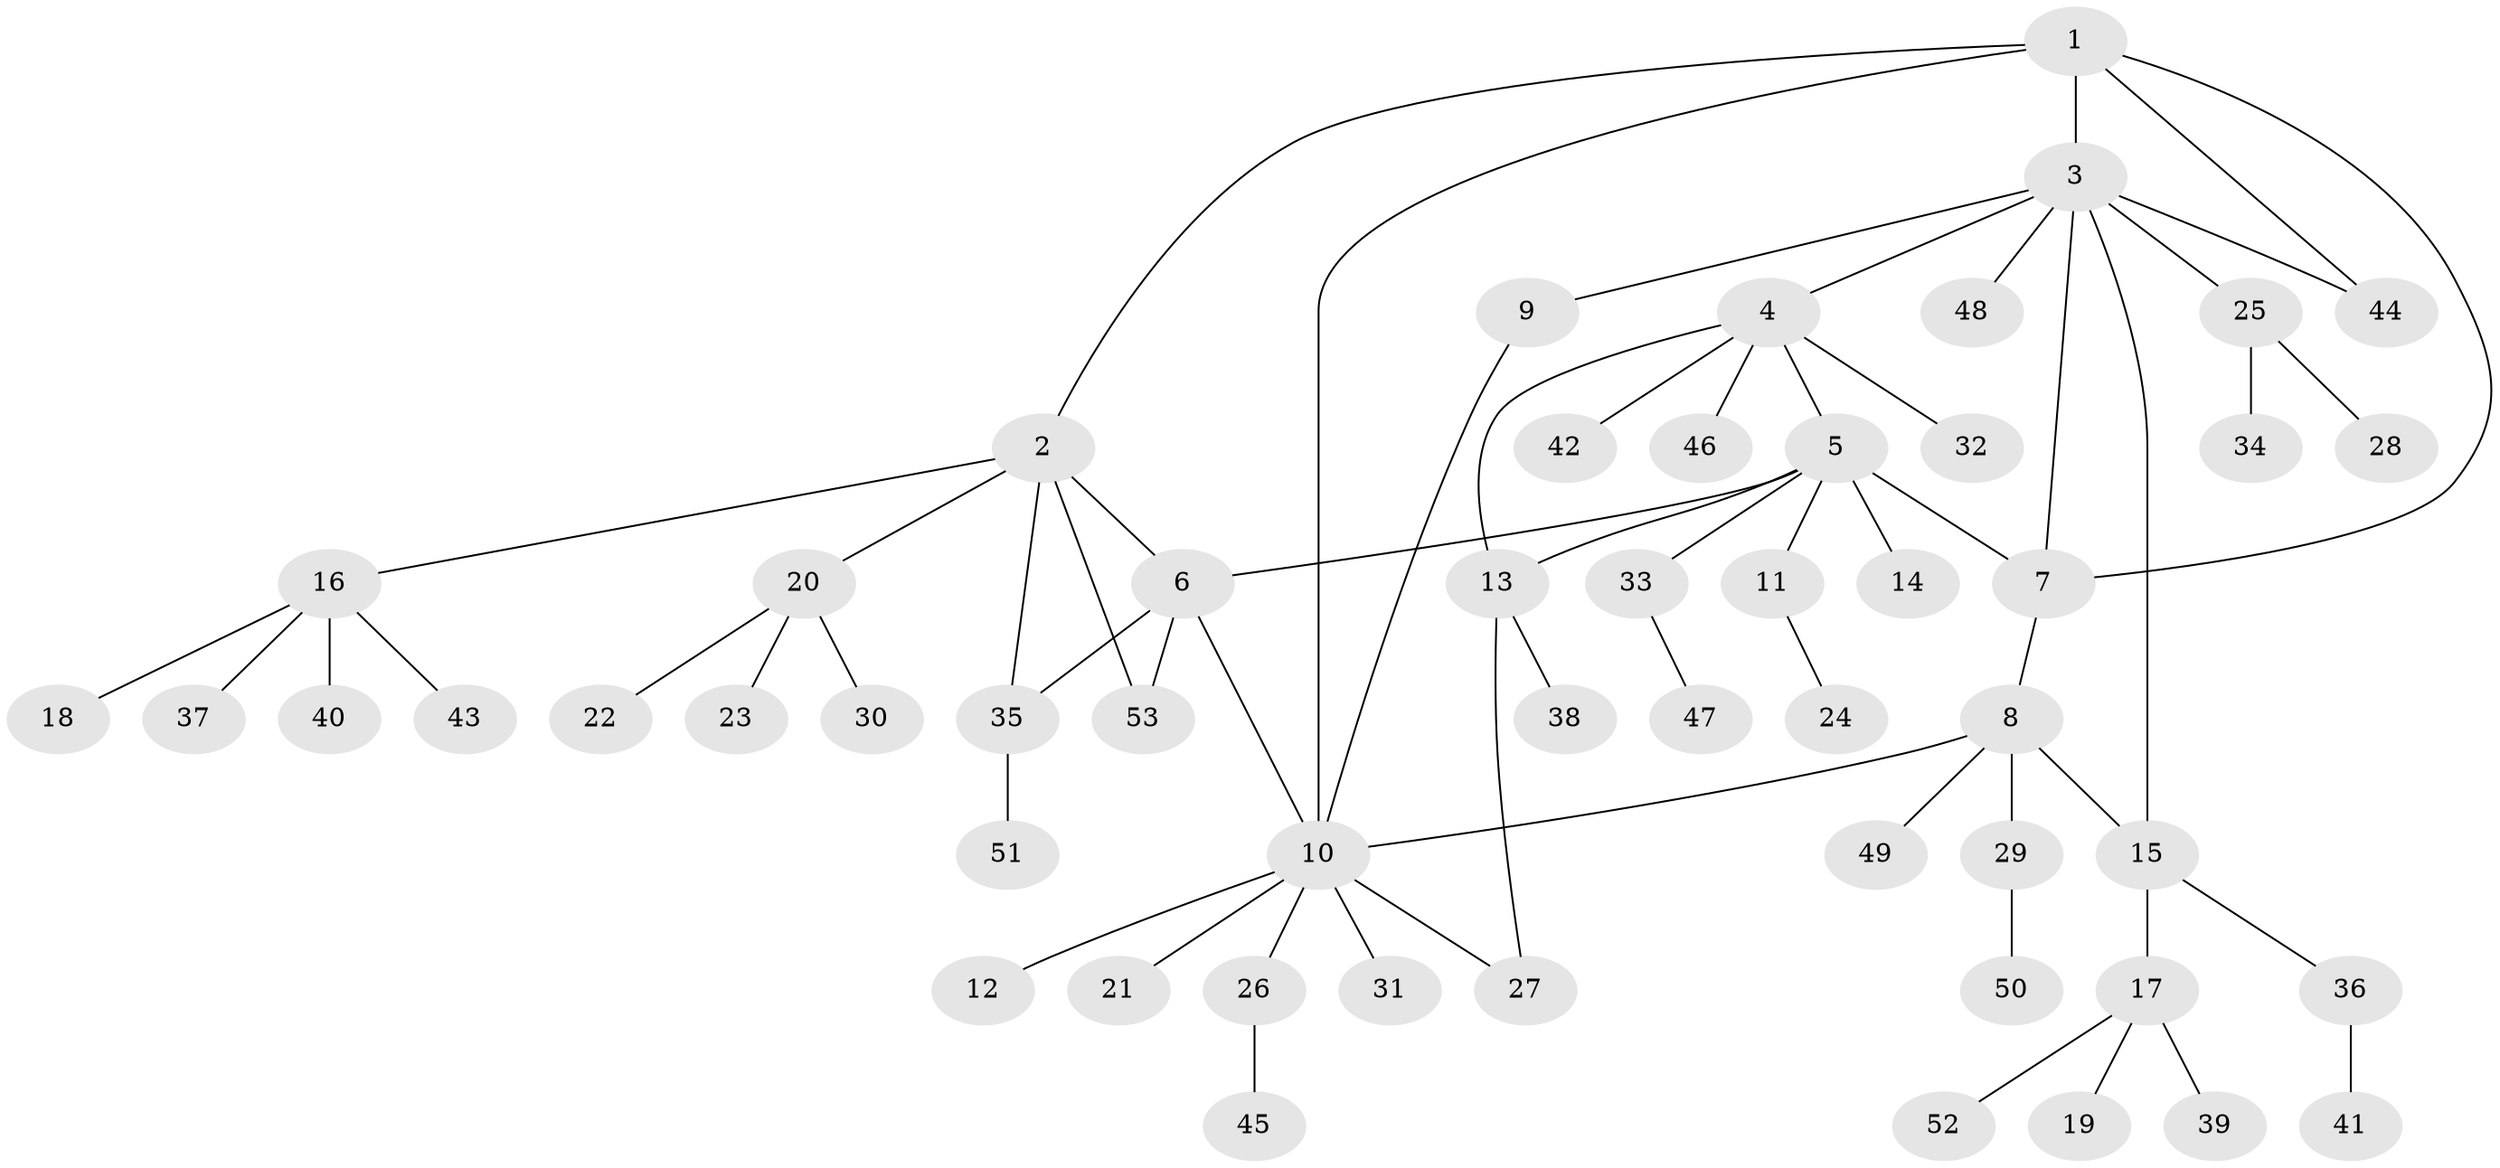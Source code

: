 // Generated by graph-tools (version 1.1) at 2025/02/03/09/25 03:02:49]
// undirected, 53 vertices, 64 edges
graph export_dot {
graph [start="1"]
  node [color=gray90,style=filled];
  1;
  2;
  3;
  4;
  5;
  6;
  7;
  8;
  9;
  10;
  11;
  12;
  13;
  14;
  15;
  16;
  17;
  18;
  19;
  20;
  21;
  22;
  23;
  24;
  25;
  26;
  27;
  28;
  29;
  30;
  31;
  32;
  33;
  34;
  35;
  36;
  37;
  38;
  39;
  40;
  41;
  42;
  43;
  44;
  45;
  46;
  47;
  48;
  49;
  50;
  51;
  52;
  53;
  1 -- 2;
  1 -- 3;
  1 -- 7;
  1 -- 10;
  1 -- 44;
  2 -- 6;
  2 -- 16;
  2 -- 20;
  2 -- 35;
  2 -- 53;
  3 -- 4;
  3 -- 7;
  3 -- 9;
  3 -- 15;
  3 -- 25;
  3 -- 44;
  3 -- 48;
  4 -- 5;
  4 -- 13;
  4 -- 32;
  4 -- 42;
  4 -- 46;
  5 -- 6;
  5 -- 7;
  5 -- 11;
  5 -- 13;
  5 -- 14;
  5 -- 33;
  6 -- 10;
  6 -- 35;
  6 -- 53;
  7 -- 8;
  8 -- 10;
  8 -- 15;
  8 -- 29;
  8 -- 49;
  9 -- 10;
  10 -- 12;
  10 -- 21;
  10 -- 26;
  10 -- 27;
  10 -- 31;
  11 -- 24;
  13 -- 27;
  13 -- 38;
  15 -- 17;
  15 -- 36;
  16 -- 18;
  16 -- 37;
  16 -- 40;
  16 -- 43;
  17 -- 19;
  17 -- 39;
  17 -- 52;
  20 -- 22;
  20 -- 23;
  20 -- 30;
  25 -- 28;
  25 -- 34;
  26 -- 45;
  29 -- 50;
  33 -- 47;
  35 -- 51;
  36 -- 41;
}

